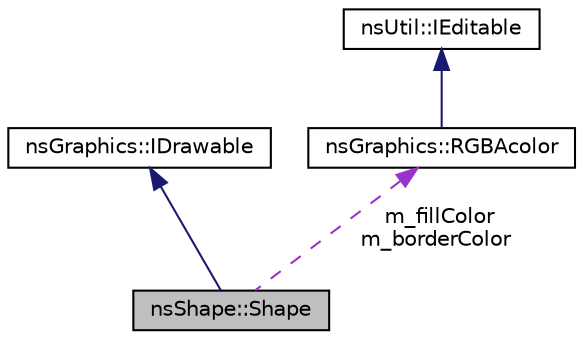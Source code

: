 digraph "nsShape::Shape"
{
 // LATEX_PDF_SIZE
  edge [fontname="Helvetica",fontsize="10",labelfontname="Helvetica",labelfontsize="10"];
  node [fontname="Helvetica",fontsize="10",shape=record];
  Node1 [label="nsShape::Shape",height=0.2,width=0.4,color="black", fillcolor="grey75", style="filled", fontcolor="black",tooltip="Classe de base pour une forme."];
  Node2 -> Node1 [dir="back",color="midnightblue",fontsize="10",style="solid",fontname="Helvetica"];
  Node2 [label="nsGraphics::IDrawable",height=0.2,width=0.4,color="black", fillcolor="white", style="filled",URL="$classns_graphics_1_1_i_drawable.html",tooltip="Interface pour un objet affichable."];
  Node3 -> Node1 [dir="back",color="darkorchid3",fontsize="10",style="dashed",label=" m_fillColor\nm_borderColor" ,fontname="Helvetica"];
  Node3 [label="nsGraphics::RGBAcolor",height=0.2,width=0.4,color="black", fillcolor="white", style="filled",URL="$classns_graphics_1_1_r_g_b_acolor.html",tooltip="Classe représentant un couleur RGBA8888."];
  Node4 -> Node3 [dir="back",color="midnightblue",fontsize="10",style="solid",fontname="Helvetica"];
  Node4 [label="nsUtil::IEditable",height=0.2,width=0.4,color="black", fillcolor="white", style="filled",URL="$classns_util_1_1_i_editable.html",tooltip="Interface pour un objet injectable."];
}
